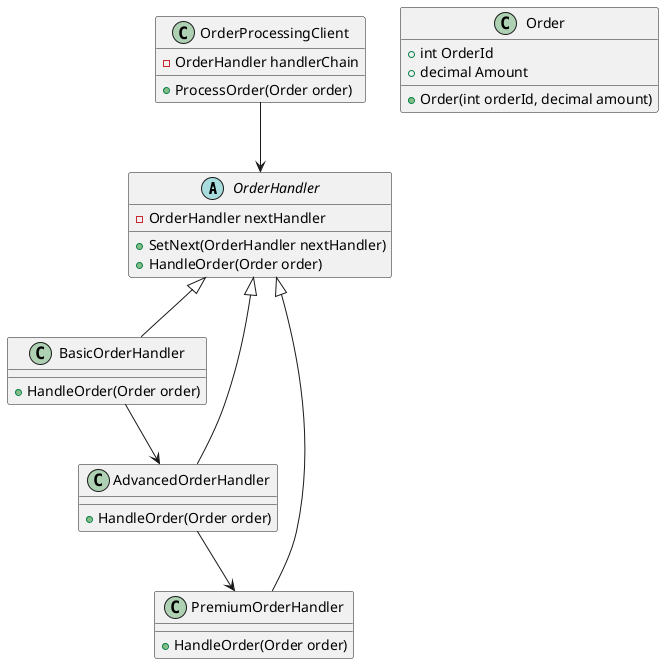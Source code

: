 @startuml
abstract class OrderHandler {
    - OrderHandler nextHandler
    + SetNext(OrderHandler nextHandler)
    + HandleOrder(Order order)
}

class BasicOrderHandler {
    + HandleOrder(Order order)
}

class AdvancedOrderHandler {
    + HandleOrder(Order order)
}

class PremiumOrderHandler {
    + HandleOrder(Order order)
}

OrderHandler <|-- BasicOrderHandler
OrderHandler <|-- AdvancedOrderHandler
OrderHandler <|-- PremiumOrderHandler

class Order {
    + int OrderId
    + decimal Amount
    + Order(int orderId, decimal amount)
}

class OrderProcessingClient {
    - OrderHandler handlerChain
    + ProcessOrder(Order order)
}

OrderProcessingClient --> OrderHandler

BasicOrderHandler --> AdvancedOrderHandler
AdvancedOrderHandler --> PremiumOrderHandler
@enduml

